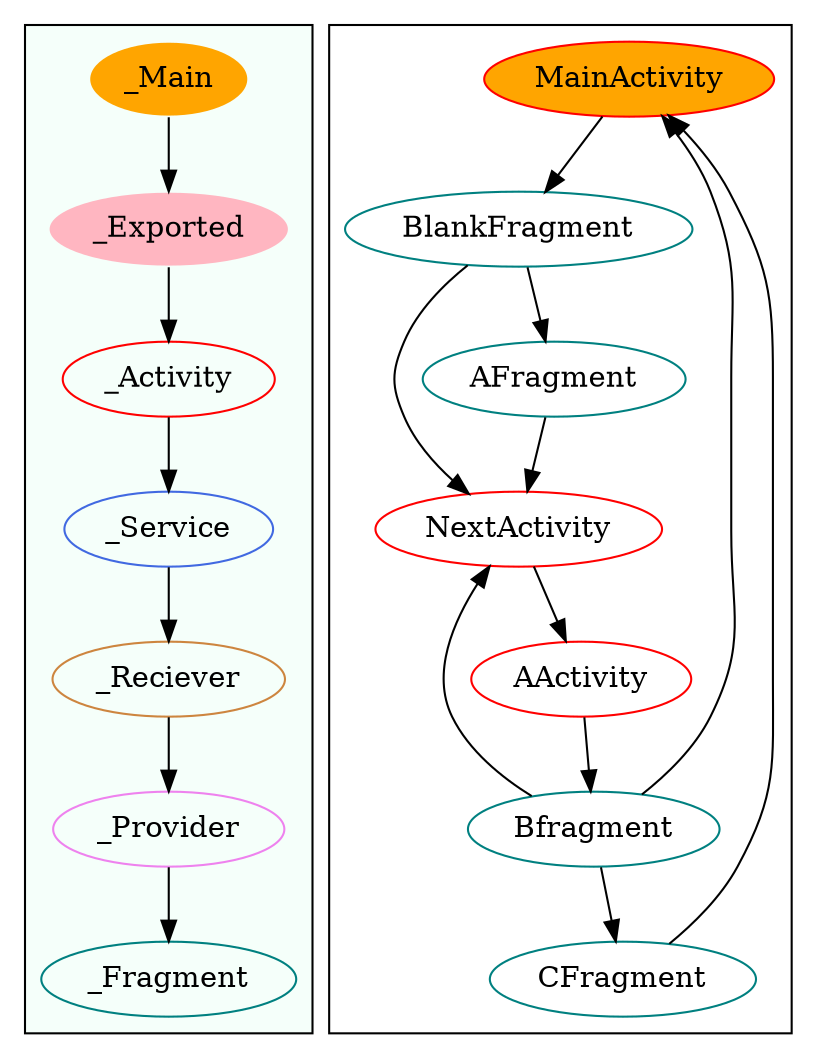 digraph G {
subgraph cluster_legend{ 
bgcolor=mintcream;
_Activity[color = red];
_Service[color = royalblue];
_Provider[color = violet];
_Reciever[color = peru];
_Fragment[color = teal];
_Main[style=filled, fillcolor=orange, color = mintcream];
_Exported[style=filled, fillcolor=lightpink, color = mintcream];
_Main -> _Exported -> _Activity -> _Service -> _Reciever -> _Provider -> _Fragment; 
}
subgraph cluster_component{ 
MainActivity[style=filled, fillcolor=orange, color = red];
AActivity[color = red];
NextActivity[color = red];
CFragment[color = teal];
Bfragment[color = teal];
BlankFragment[color = teal];
AFragment[color = teal];
CFragment->MainActivity;
Bfragment->NextActivity;
Bfragment->MainActivity;
Bfragment->CFragment;
BlankFragment->AFragment;
BlankFragment->NextActivity;
MainActivity->BlankFragment;
AActivity->Bfragment;
NextActivity->AActivity;
AFragment->NextActivity;
}
}
